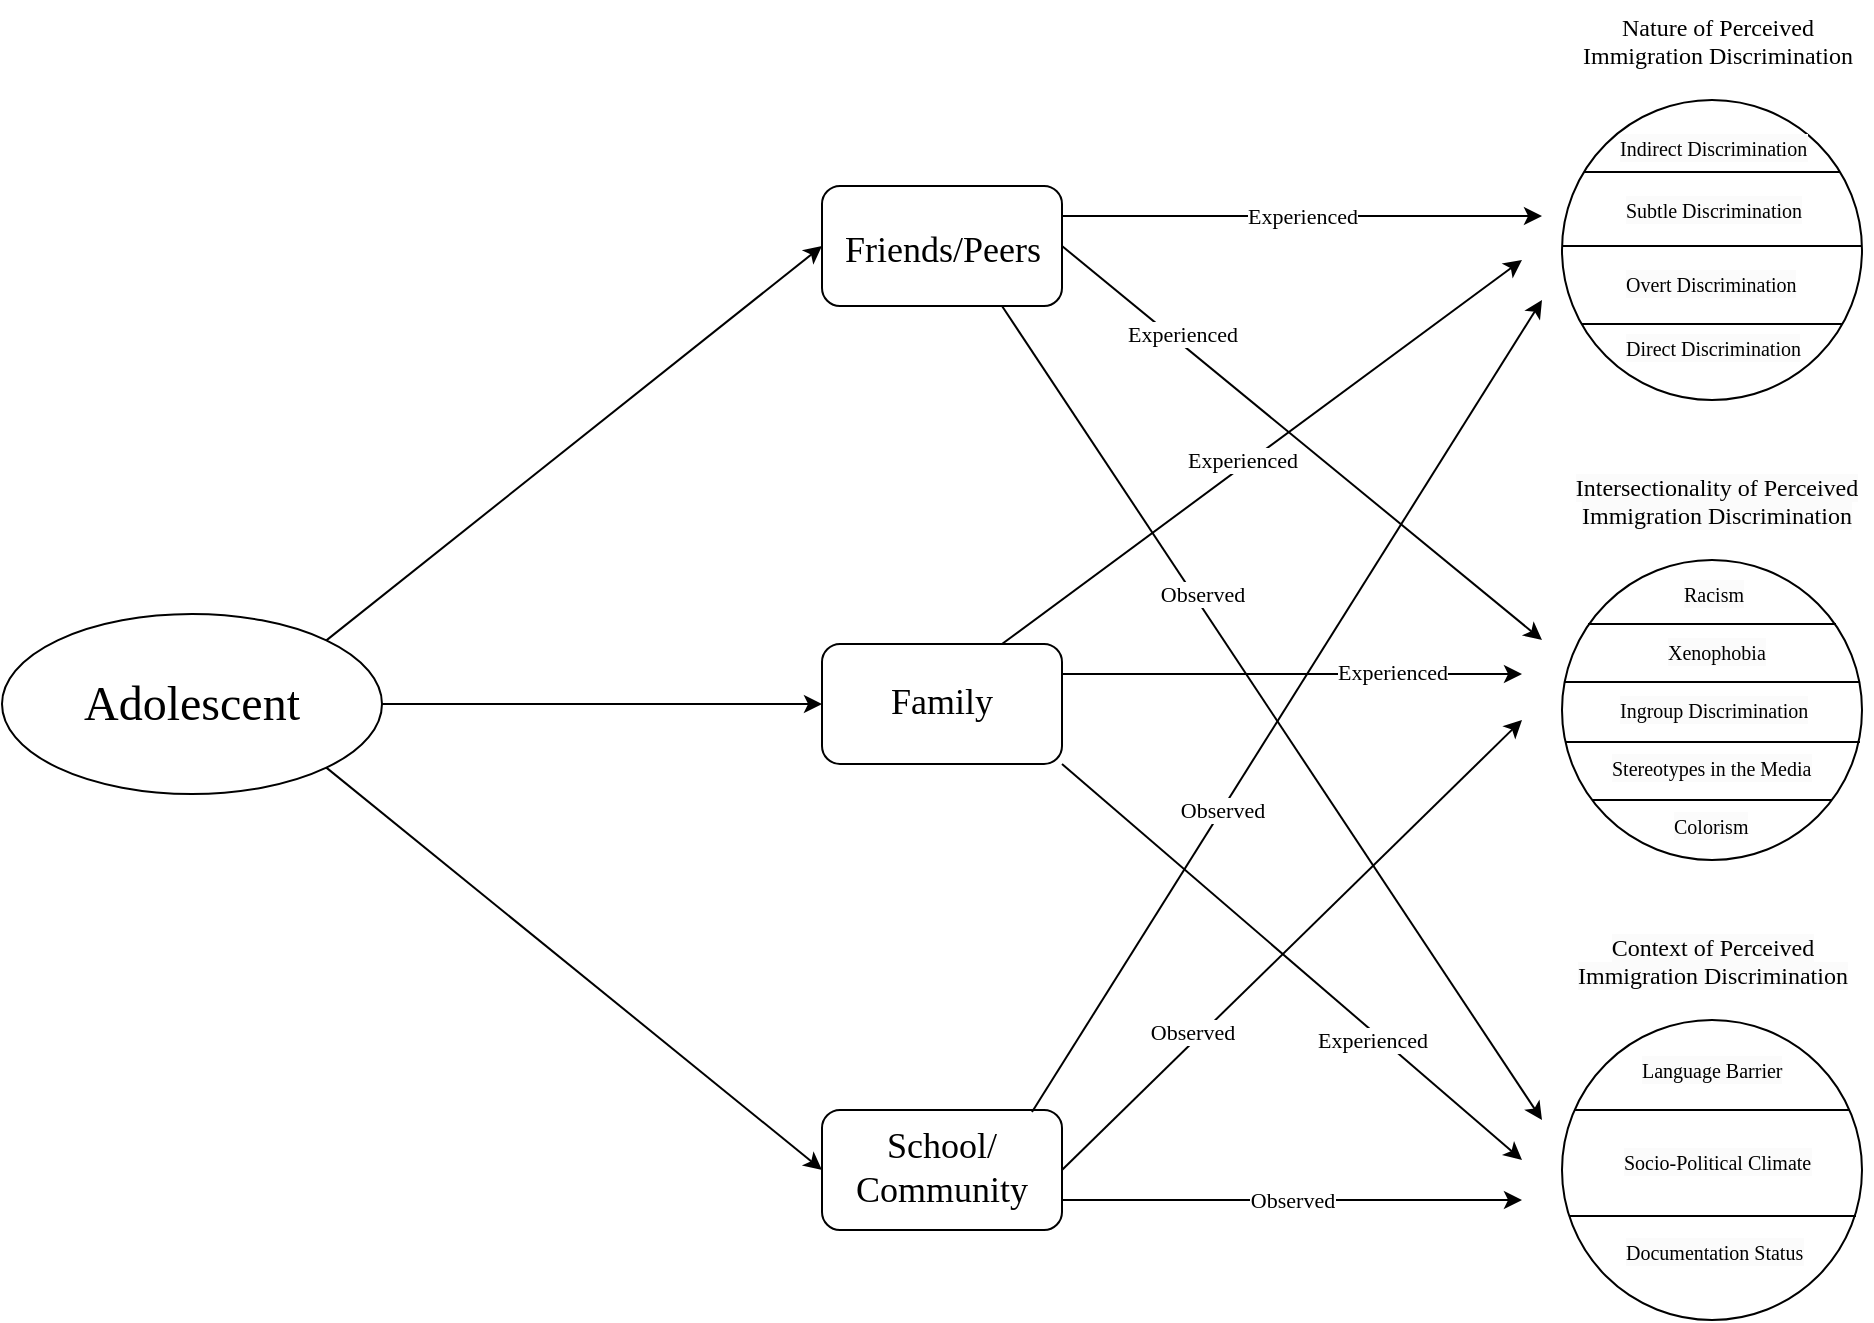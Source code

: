 <mxfile version="24.3.1" type="github">
  <diagram id="C5RBs43oDa-KdzZeNtuy" name="Page-1">
    <mxGraphModel dx="970" dy="733" grid="1" gridSize="10" guides="1" tooltips="1" connect="1" arrows="1" fold="1" page="1" pageScale="1" pageWidth="1169" pageHeight="827" math="0" shadow="0">
      <root>
        <mxCell id="WIyWlLk6GJQsqaUBKTNV-0" />
        <mxCell id="WIyWlLk6GJQsqaUBKTNV-1" parent="WIyWlLk6GJQsqaUBKTNV-0" />
        <mxCell id="qvXcCcMOcqCHaQ6nhoTU-2" value="" style="ellipse;whiteSpace=wrap;html=1;aspect=fixed;" vertex="1" parent="WIyWlLk6GJQsqaUBKTNV-1">
          <mxGeometry x="850" y="100" width="150" height="150" as="geometry" />
        </mxCell>
        <mxCell id="qvXcCcMOcqCHaQ6nhoTU-3" value="" style="ellipse;whiteSpace=wrap;html=1;aspect=fixed;" vertex="1" parent="WIyWlLk6GJQsqaUBKTNV-1">
          <mxGeometry x="850" y="330" width="150" height="150" as="geometry" />
        </mxCell>
        <mxCell id="qvXcCcMOcqCHaQ6nhoTU-4" value="" style="ellipse;whiteSpace=wrap;html=1;aspect=fixed;" vertex="1" parent="WIyWlLk6GJQsqaUBKTNV-1">
          <mxGeometry x="850" y="560" width="150" height="150" as="geometry" />
        </mxCell>
        <mxCell id="qvXcCcMOcqCHaQ6nhoTU-8" value="" style="line;strokeWidth=1;rotatable=0;dashed=0;labelPosition=right;align=left;verticalAlign=middle;spacingTop=0;spacingLeft=6;points=[];portConstraint=eastwest;" vertex="1" parent="WIyWlLk6GJQsqaUBKTNV-1">
          <mxGeometry x="851" y="386" width="148" height="10" as="geometry" />
        </mxCell>
        <mxCell id="qvXcCcMOcqCHaQ6nhoTU-9" value="" style="line;strokeWidth=1;rotatable=0;dashed=0;labelPosition=right;align=left;verticalAlign=middle;spacingTop=0;spacingLeft=6;points=[];portConstraint=eastwest;" vertex="1" parent="WIyWlLk6GJQsqaUBKTNV-1">
          <mxGeometry x="850" y="168" width="150" height="10" as="geometry" />
        </mxCell>
        <mxCell id="qvXcCcMOcqCHaQ6nhoTU-10" value="" style="line;strokeWidth=1;rotatable=0;dashed=0;labelPosition=right;align=left;verticalAlign=middle;spacingTop=0;spacingLeft=6;points=[];portConstraint=eastwest;" vertex="1" parent="WIyWlLk6GJQsqaUBKTNV-1">
          <mxGeometry x="856" y="600" width="138" height="10" as="geometry" />
        </mxCell>
        <mxCell id="qvXcCcMOcqCHaQ6nhoTU-13" value="" style="line;strokeWidth=1;rotatable=0;dashed=0;labelPosition=right;align=left;verticalAlign=middle;spacingTop=0;spacingLeft=6;points=[];portConstraint=eastwest;" vertex="1" parent="WIyWlLk6GJQsqaUBKTNV-1">
          <mxGeometry x="861" y="131" width="128" height="10" as="geometry" />
        </mxCell>
        <mxCell id="qvXcCcMOcqCHaQ6nhoTU-14" value="" style="line;strokeWidth=1;rotatable=0;dashed=0;labelPosition=right;align=left;verticalAlign=middle;spacingTop=0;spacingLeft=6;points=[];portConstraint=eastwest;" vertex="1" parent="WIyWlLk6GJQsqaUBKTNV-1">
          <mxGeometry x="860" y="207" width="130" height="10" as="geometry" />
        </mxCell>
        <mxCell id="qvXcCcMOcqCHaQ6nhoTU-19" value="&lt;span style=&quot;caret-color: rgb(109, 31, 0); font-family: &amp;quot;Times New Roman&amp;quot;; font-style: normal; font-variant-caps: normal; font-weight: 400; letter-spacing: normal; text-align: center; text-indent: 0px; text-transform: none; white-space: nowrap; word-spacing: 0px; -webkit-text-stroke-width: 0px; background-color: rgb(251, 251, 251); text-decoration: none; float: none; display: inline !important;&quot;&gt;&lt;font style=&quot;font-size: 10px;&quot;&gt;Indirect Discrimination&lt;/font&gt;&lt;/span&gt;" style="text;whiteSpace=wrap;html=1;" vertex="1" parent="WIyWlLk6GJQsqaUBKTNV-1">
          <mxGeometry x="877" y="110" width="100" height="28.5" as="geometry" />
        </mxCell>
        <mxCell id="qvXcCcMOcqCHaQ6nhoTU-20" value="&lt;span style=&quot;caret-color: rgb(109, 31, 0); font-family: &amp;quot;Times New Roman&amp;quot;; font-style: normal; font-variant-caps: normal; font-weight: 400; letter-spacing: normal; text-align: center; text-indent: 0px; text-transform: none; white-space: nowrap; word-spacing: 0px; -webkit-text-stroke-width: 0px; background-color: rgb(251, 251, 251); text-decoration: none; float: none; display: inline !important;&quot;&gt;&lt;font style=&quot;font-size: 10px;&quot;&gt;Subtle Discrimination&lt;/font&gt;&lt;/span&gt;" style="text;whiteSpace=wrap;html=1;" vertex="1" parent="WIyWlLk6GJQsqaUBKTNV-1">
          <mxGeometry x="880" y="141" width="100" height="29" as="geometry" />
        </mxCell>
        <mxCell id="qvXcCcMOcqCHaQ6nhoTU-21" value="&lt;span style=&quot;caret-color: rgb(109, 31, 0); font-family: &amp;quot;Times New Roman&amp;quot;; font-style: normal; font-variant-caps: normal; font-weight: 400; letter-spacing: normal; text-align: center; text-indent: 0px; text-transform: none; white-space: nowrap; word-spacing: 0px; -webkit-text-stroke-width: 0px; background-color: rgb(251, 251, 251); text-decoration: none; float: none; display: inline !important;&quot;&gt;&lt;font style=&quot;font-size: 10px;&quot;&gt;Overt Discrimination&lt;/font&gt;&lt;/span&gt;" style="text;whiteSpace=wrap;html=1;" vertex="1" parent="WIyWlLk6GJQsqaUBKTNV-1">
          <mxGeometry x="880" y="178" width="90" height="29" as="geometry" />
        </mxCell>
        <mxCell id="qvXcCcMOcqCHaQ6nhoTU-22" value="&lt;span style=&quot;caret-color: rgb(109, 31, 0); font-family: &amp;quot;Times New Roman&amp;quot;; font-style: normal; font-variant-caps: normal; font-weight: 400; letter-spacing: normal; text-align: center; text-indent: 0px; text-transform: none; white-space: nowrap; word-spacing: 0px; -webkit-text-stroke-width: 0px; background-color: rgb(251, 251, 251); text-decoration: none; float: none; display: inline !important;&quot;&gt;&lt;font style=&quot;font-size: 10px;&quot;&gt;Direct Discrimination&lt;/font&gt;&lt;/span&gt;" style="text;whiteSpace=wrap;html=1;" vertex="1" parent="WIyWlLk6GJQsqaUBKTNV-1">
          <mxGeometry x="880" y="210" width="100" height="29" as="geometry" />
        </mxCell>
        <mxCell id="qvXcCcMOcqCHaQ6nhoTU-24" value="&lt;div style=&quot;&quot;&gt;&lt;span style=&quot;caret-color: rgb(109, 31, 0); white-space: nowrap;&quot;&gt;&lt;font face=&quot;Times New Roman&quot;&gt;Nature of Perceived&lt;/font&gt;&lt;/span&gt;&lt;/div&gt;&lt;div style=&quot;&quot;&gt;&lt;span style=&quot;caret-color: rgb(109, 31, 0); white-space: nowrap;&quot;&gt;&lt;font face=&quot;iyG5pIa7jLHVhFcKRwUP&quot;&gt;Immigration Discrimination&lt;/font&gt;&lt;/span&gt;&lt;/div&gt;" style="text;whiteSpace=wrap;html=1;align=center;" vertex="1" parent="WIyWlLk6GJQsqaUBKTNV-1">
          <mxGeometry x="852.5" y="50" width="150" height="40" as="geometry" />
        </mxCell>
        <mxCell id="qvXcCcMOcqCHaQ6nhoTU-25" value="&lt;span style=&quot;caret-color: rgb(109, 31, 0); font-style: normal; font-variant-caps: normal; font-weight: 400; letter-spacing: normal; text-indent: 0px; text-transform: none; white-space: nowrap; word-spacing: 0px; -webkit-text-stroke-width: 0px; background-color: rgb(251, 251, 251); text-decoration: none; float: none; display: inline !important;&quot;&gt;&lt;font face=&quot;Times New Roman&quot; style=&quot;font-size: 12px;&quot;&gt;Intersectionality of Perceived&lt;/font&gt;&lt;/span&gt;&lt;div&gt;&lt;span style=&quot;caret-color: rgb(109, 31, 0); font-style: normal; font-variant-caps: normal; font-weight: 400; letter-spacing: normal; text-indent: 0px; text-transform: none; white-space: nowrap; word-spacing: 0px; -webkit-text-stroke-width: 0px; background-color: rgb(251, 251, 251); text-decoration: none; float: none; display: inline !important;&quot;&gt;&lt;font face=&quot;Times New Roman&quot; style=&quot;font-size: 12px;&quot;&gt;Immigration Discrimination&lt;/font&gt;&lt;/span&gt;&lt;/div&gt;" style="text;whiteSpace=wrap;html=1;align=center;" vertex="1" parent="WIyWlLk6GJQsqaUBKTNV-1">
          <mxGeometry x="850" y="280" width="155" height="40" as="geometry" />
        </mxCell>
        <mxCell id="qvXcCcMOcqCHaQ6nhoTU-26" value="&lt;span style=&quot;caret-color: rgb(109, 31, 0); font-style: normal; font-variant-caps: normal; font-weight: 400; letter-spacing: normal; text-indent: 0px; text-transform: none; white-space: nowrap; word-spacing: 0px; -webkit-text-stroke-width: 0px; background-color: rgb(251, 251, 251); text-decoration: none; float: none; display: inline !important;&quot;&gt;&lt;font face=&quot;Times New Roman&quot; style=&quot;font-size: 12px;&quot;&gt;Context of Perceived&lt;/font&gt;&lt;/span&gt;&lt;div&gt;&lt;span style=&quot;caret-color: rgb(109, 31, 0); font-style: normal; font-variant-caps: normal; font-weight: 400; letter-spacing: normal; text-indent: 0px; text-transform: none; white-space: nowrap; word-spacing: 0px; -webkit-text-stroke-width: 0px; background-color: rgb(251, 251, 251); text-decoration: none; float: none; display: inline !important;&quot;&gt;&lt;font face=&quot;mbPs-FsZ0iy-7raGBtxC&quot; style=&quot;font-size: 12px;&quot;&gt;Immigration Discrimination&lt;/font&gt;&lt;/span&gt;&lt;/div&gt;" style="text;whiteSpace=wrap;html=1;align=center;" vertex="1" parent="WIyWlLk6GJQsqaUBKTNV-1">
          <mxGeometry x="847.5" y="510" width="155" height="40" as="geometry" />
        </mxCell>
        <mxCell id="qvXcCcMOcqCHaQ6nhoTU-27" value="" style="line;strokeWidth=1;rotatable=0;dashed=0;labelPosition=right;align=left;verticalAlign=middle;spacingTop=0;spacingLeft=6;points=[];portConstraint=eastwest;" vertex="1" parent="WIyWlLk6GJQsqaUBKTNV-1">
          <mxGeometry x="854" y="653" width="143" height="10" as="geometry" />
        </mxCell>
        <mxCell id="qvXcCcMOcqCHaQ6nhoTU-28" value="&lt;span style=&quot;caret-color: rgb(109, 31, 0); font-family: &amp;quot;Times New Roman&amp;quot;; font-style: normal; font-variant-caps: normal; font-weight: 400; letter-spacing: normal; text-align: center; text-indent: 0px; text-transform: none; white-space: nowrap; word-spacing: 0px; -webkit-text-stroke-width: 0px; background-color: rgb(251, 251, 251); text-decoration: none; float: none; display: inline !important;&quot;&gt;&lt;font style=&quot;font-size: 10px;&quot;&gt;Documentation Status&lt;/font&gt;&lt;/span&gt;" style="text;whiteSpace=wrap;html=1;" vertex="1" parent="WIyWlLk6GJQsqaUBKTNV-1">
          <mxGeometry x="880" y="662" width="100" height="29" as="geometry" />
        </mxCell>
        <mxCell id="qvXcCcMOcqCHaQ6nhoTU-29" value="&lt;span style=&quot;caret-color: rgb(109, 31, 0); font-family: &amp;quot;Times New Roman&amp;quot;; font-style: normal; font-variant-caps: normal; font-weight: 400; letter-spacing: normal; text-align: center; text-indent: 0px; text-transform: none; white-space: nowrap; word-spacing: 0px; -webkit-text-stroke-width: 0px; background-color: rgb(251, 251, 251); text-decoration: none; float: none; display: inline !important;&quot;&gt;&lt;font style=&quot;font-size: 10px;&quot;&gt;Socio-Political Climate&lt;/font&gt;&lt;/span&gt;" style="text;whiteSpace=wrap;html=1;" vertex="1" parent="WIyWlLk6GJQsqaUBKTNV-1">
          <mxGeometry x="879" y="617" width="100" height="29" as="geometry" />
        </mxCell>
        <mxCell id="qvXcCcMOcqCHaQ6nhoTU-30" value="&lt;span style=&quot;caret-color: rgb(109, 31, 0); font-family: &amp;quot;Times New Roman&amp;quot;; font-style: normal; font-variant-caps: normal; font-weight: 400; letter-spacing: normal; text-align: center; text-indent: 0px; text-transform: none; white-space: nowrap; word-spacing: 0px; -webkit-text-stroke-width: 0px; background-color: rgb(251, 251, 251); text-decoration: none; float: none; display: inline !important;&quot;&gt;&lt;font style=&quot;font-size: 10px;&quot;&gt;Language Barrier&lt;/font&gt;&lt;/span&gt;" style="text;whiteSpace=wrap;html=1;" vertex="1" parent="WIyWlLk6GJQsqaUBKTNV-1">
          <mxGeometry x="887.5" y="571" width="80" height="29" as="geometry" />
        </mxCell>
        <mxCell id="qvXcCcMOcqCHaQ6nhoTU-31" value="" style="line;strokeWidth=1;rotatable=0;dashed=0;labelPosition=right;align=left;verticalAlign=middle;spacingTop=0;spacingLeft=6;points=[];portConstraint=eastwest;" vertex="1" parent="WIyWlLk6GJQsqaUBKTNV-1">
          <mxGeometry x="863" y="357" width="124" height="10" as="geometry" />
        </mxCell>
        <mxCell id="qvXcCcMOcqCHaQ6nhoTU-32" value="" style="line;strokeWidth=1;rotatable=0;dashed=0;labelPosition=right;align=left;verticalAlign=middle;spacingTop=0;spacingLeft=6;points=[];portConstraint=eastwest;" vertex="1" parent="WIyWlLk6GJQsqaUBKTNV-1">
          <mxGeometry x="852" y="416" width="147" height="10" as="geometry" />
        </mxCell>
        <mxCell id="qvXcCcMOcqCHaQ6nhoTU-33" value="" style="line;strokeWidth=1;rotatable=0;dashed=0;labelPosition=right;align=left;verticalAlign=middle;spacingTop=0;spacingLeft=6;points=[];portConstraint=eastwest;" vertex="1" parent="WIyWlLk6GJQsqaUBKTNV-1">
          <mxGeometry x="865" y="445" width="120" height="10" as="geometry" />
        </mxCell>
        <mxCell id="qvXcCcMOcqCHaQ6nhoTU-34" value="&lt;span style=&quot;caret-color: rgb(109, 31, 0); font-family: &amp;quot;Times New Roman&amp;quot;; font-style: normal; font-variant-caps: normal; font-weight: 400; letter-spacing: normal; text-align: center; text-indent: 0px; text-transform: none; white-space: nowrap; word-spacing: 0px; -webkit-text-stroke-width: 0px; background-color: rgb(251, 251, 251); text-decoration: none; float: none; display: inline !important;&quot;&gt;&lt;font style=&quot;font-size: 10px;&quot;&gt;Racism&lt;/font&gt;&lt;/span&gt;" style="text;whiteSpace=wrap;html=1;" vertex="1" parent="WIyWlLk6GJQsqaUBKTNV-1">
          <mxGeometry x="909" y="333" width="42.5" height="29" as="geometry" />
        </mxCell>
        <mxCell id="qvXcCcMOcqCHaQ6nhoTU-35" value="&lt;span style=&quot;caret-color: rgb(109, 31, 0); font-family: &amp;quot;Times New Roman&amp;quot;; font-style: normal; font-variant-caps: normal; font-weight: 400; letter-spacing: normal; text-align: center; text-indent: 0px; text-transform: none; white-space: nowrap; word-spacing: 0px; -webkit-text-stroke-width: 0px; background-color: rgb(251, 251, 251); text-decoration: none; float: none; display: inline !important;&quot;&gt;&lt;font style=&quot;font-size: 10px;&quot;&gt;Colorism&lt;/font&gt;&lt;/span&gt;" style="text;whiteSpace=wrap;html=1;" vertex="1" parent="WIyWlLk6GJQsqaUBKTNV-1">
          <mxGeometry x="903.75" y="448.5" width="42.5" height="29" as="geometry" />
        </mxCell>
        <mxCell id="qvXcCcMOcqCHaQ6nhoTU-36" value="&lt;span style=&quot;caret-color: rgb(109, 31, 0); font-family: &amp;quot;Times New Roman&amp;quot;; font-style: normal; font-variant-caps: normal; font-weight: 400; letter-spacing: normal; text-align: center; text-indent: 0px; text-transform: none; white-space: nowrap; word-spacing: 0px; -webkit-text-stroke-width: 0px; background-color: rgb(251, 251, 251); text-decoration: none; float: none; display: inline !important;&quot;&gt;&lt;font style=&quot;font-size: 10px;&quot;&gt;Xenophobia&lt;/font&gt;&lt;/span&gt;" style="text;whiteSpace=wrap;html=1;" vertex="1" parent="WIyWlLk6GJQsqaUBKTNV-1">
          <mxGeometry x="901" y="362" width="42.5" height="29" as="geometry" />
        </mxCell>
        <mxCell id="qvXcCcMOcqCHaQ6nhoTU-37" value="&lt;span style=&quot;caret-color: rgb(109, 31, 0); font-family: &amp;quot;Times New Roman&amp;quot;; font-style: normal; font-variant-caps: normal; font-weight: 400; letter-spacing: normal; text-align: center; text-indent: 0px; text-transform: none; white-space: nowrap; word-spacing: 0px; -webkit-text-stroke-width: 0px; background-color: rgb(251, 251, 251); text-decoration: none; float: none; display: inline !important;&quot;&gt;&lt;font style=&quot;font-size: 10px;&quot;&gt;Ingroup Discrimination&lt;/font&gt;&lt;/span&gt;" style="text;whiteSpace=wrap;html=1;" vertex="1" parent="WIyWlLk6GJQsqaUBKTNV-1">
          <mxGeometry x="877" y="390.5" width="106.25" height="29" as="geometry" />
        </mxCell>
        <mxCell id="qvXcCcMOcqCHaQ6nhoTU-38" value="&lt;span style=&quot;caret-color: rgb(109, 31, 0); font-family: &amp;quot;Times New Roman&amp;quot;; font-style: normal; font-variant-caps: normal; font-weight: 400; letter-spacing: normal; text-align: center; text-indent: 0px; text-transform: none; white-space: nowrap; word-spacing: 0px; -webkit-text-stroke-width: 0px; background-color: rgb(251, 251, 251); text-decoration: none; float: none; display: inline !important;&quot;&gt;&lt;font style=&quot;font-size: 10px;&quot;&gt;Stereotypes in the Media&lt;/font&gt;&lt;/span&gt;" style="text;whiteSpace=wrap;html=1;" vertex="1" parent="WIyWlLk6GJQsqaUBKTNV-1">
          <mxGeometry x="873" y="419.5" width="111.12" height="29" as="geometry" />
        </mxCell>
        <mxCell id="qvXcCcMOcqCHaQ6nhoTU-40" value="" style="rounded=1;whiteSpace=wrap;html=1;" vertex="1" parent="WIyWlLk6GJQsqaUBKTNV-1">
          <mxGeometry x="480" y="143" width="120" height="60" as="geometry" />
        </mxCell>
        <mxCell id="qvXcCcMOcqCHaQ6nhoTU-41" value="" style="rounded=1;whiteSpace=wrap;html=1;" vertex="1" parent="WIyWlLk6GJQsqaUBKTNV-1">
          <mxGeometry x="480" y="372" width="120" height="60" as="geometry" />
        </mxCell>
        <mxCell id="qvXcCcMOcqCHaQ6nhoTU-42" value="" style="rounded=1;whiteSpace=wrap;html=1;" vertex="1" parent="WIyWlLk6GJQsqaUBKTNV-1">
          <mxGeometry x="480" y="605" width="120" height="60" as="geometry" />
        </mxCell>
        <mxCell id="qvXcCcMOcqCHaQ6nhoTU-46" value="&lt;font style=&quot;font-size: 18px;&quot; face=&quot;Times New Roman&quot;&gt;&lt;span style=&quot;caret-color: rgb(109, 31, 0); text-wrap-mode: nowrap;&quot;&gt;Family&lt;/span&gt;&lt;/font&gt;" style="text;whiteSpace=wrap;html=1;align=center;rotation=0;" vertex="1" parent="WIyWlLk6GJQsqaUBKTNV-1">
          <mxGeometry x="495" y="384" width="90" height="29.5" as="geometry" />
        </mxCell>
        <mxCell id="qvXcCcMOcqCHaQ6nhoTU-47" value="&lt;font style=&quot;font-size: 18px;&quot; face=&quot;Times New Roman&quot;&gt;&lt;span style=&quot;caret-color: rgb(109, 31, 0); text-wrap-mode: nowrap;&quot;&gt;Friends/Peers&lt;/span&gt;&lt;/font&gt;" style="text;whiteSpace=wrap;html=1;align=center;" vertex="1" parent="WIyWlLk6GJQsqaUBKTNV-1">
          <mxGeometry x="482.5" y="158.25" width="115" height="29.5" as="geometry" />
        </mxCell>
        <mxCell id="qvXcCcMOcqCHaQ6nhoTU-48" value="&lt;font style=&quot;font-size: 18px;&quot; face=&quot;Times New Roman&quot;&gt;&lt;span style=&quot;caret-color: rgb(109, 31, 0); text-wrap-mode: nowrap;&quot;&gt;School/&lt;/span&gt;&lt;/font&gt;&lt;div&gt;&lt;font style=&quot;font-size: 18px;&quot; face=&quot;Times New Roman&quot;&gt;&lt;span style=&quot;caret-color: rgb(109, 31, 0); text-wrap-mode: nowrap;&quot;&gt;Community&lt;/span&gt;&lt;/font&gt;&lt;/div&gt;" style="text;whiteSpace=wrap;html=1;align=center;" vertex="1" parent="WIyWlLk6GJQsqaUBKTNV-1">
          <mxGeometry x="495" y="606" width="90" height="63.5" as="geometry" />
        </mxCell>
        <mxCell id="qvXcCcMOcqCHaQ6nhoTU-86" value="&lt;font style=&quot;font-size: 24px;&quot; face=&quot;Times New Roman&quot;&gt;Adolescent&lt;/font&gt;" style="ellipse;whiteSpace=wrap;html=1;align=center;newEdgeStyle={&quot;edgeStyle&quot;:&quot;entityRelationEdgeStyle&quot;,&quot;startArrow&quot;:&quot;none&quot;,&quot;endArrow&quot;:&quot;none&quot;,&quot;segment&quot;:10,&quot;curved&quot;:1,&quot;sourcePerimeterSpacing&quot;:0,&quot;targetPerimeterSpacing&quot;:0};treeFolding=1;treeMoving=1;" vertex="1" parent="WIyWlLk6GJQsqaUBKTNV-1">
          <mxGeometry x="70" y="357" width="190" height="90" as="geometry" />
        </mxCell>
        <mxCell id="qvXcCcMOcqCHaQ6nhoTU-97" value="" style="endArrow=classic;html=1;rounded=0;exitX=1;exitY=0;exitDx=0;exitDy=0;entryX=0;entryY=0.5;entryDx=0;entryDy=0;" edge="1" parent="WIyWlLk6GJQsqaUBKTNV-1" source="qvXcCcMOcqCHaQ6nhoTU-86" target="qvXcCcMOcqCHaQ6nhoTU-40">
          <mxGeometry width="50" height="50" relative="1" as="geometry">
            <mxPoint x="660" y="510" as="sourcePoint" />
            <mxPoint x="710" y="460" as="targetPoint" />
          </mxGeometry>
        </mxCell>
        <mxCell id="qvXcCcMOcqCHaQ6nhoTU-98" value="" style="endArrow=classic;html=1;rounded=0;exitX=1;exitY=0.5;exitDx=0;exitDy=0;entryX=0;entryY=0.5;entryDx=0;entryDy=0;" edge="1" parent="WIyWlLk6GJQsqaUBKTNV-1" source="qvXcCcMOcqCHaQ6nhoTU-86" target="qvXcCcMOcqCHaQ6nhoTU-41">
          <mxGeometry width="50" height="50" relative="1" as="geometry">
            <mxPoint x="660" y="510" as="sourcePoint" />
            <mxPoint x="710" y="460" as="targetPoint" />
          </mxGeometry>
        </mxCell>
        <mxCell id="qvXcCcMOcqCHaQ6nhoTU-99" value="" style="endArrow=classic;html=1;rounded=0;exitX=1;exitY=1;exitDx=0;exitDy=0;entryX=0;entryY=0.5;entryDx=0;entryDy=0;" edge="1" parent="WIyWlLk6GJQsqaUBKTNV-1" source="qvXcCcMOcqCHaQ6nhoTU-86" target="qvXcCcMOcqCHaQ6nhoTU-42">
          <mxGeometry width="50" height="50" relative="1" as="geometry">
            <mxPoint x="470" y="500" as="sourcePoint" />
            <mxPoint x="520" y="450" as="targetPoint" />
          </mxGeometry>
        </mxCell>
        <mxCell id="qvXcCcMOcqCHaQ6nhoTU-102" value="" style="endArrow=classic;html=1;rounded=0;exitX=1;exitY=0.25;exitDx=0;exitDy=0;" edge="1" parent="WIyWlLk6GJQsqaUBKTNV-1" source="qvXcCcMOcqCHaQ6nhoTU-40">
          <mxGeometry relative="1" as="geometry">
            <mxPoint x="610" y="153" as="sourcePoint" />
            <mxPoint x="840" y="158" as="targetPoint" />
          </mxGeometry>
        </mxCell>
        <mxCell id="qvXcCcMOcqCHaQ6nhoTU-103" value="&lt;font face=&quot;Times New Roman&quot;&gt;Experienced&lt;/font&gt;" style="edgeLabel;resizable=0;html=1;;align=center;verticalAlign=middle;" connectable="0" vertex="1" parent="qvXcCcMOcqCHaQ6nhoTU-102">
          <mxGeometry relative="1" as="geometry" />
        </mxCell>
        <mxCell id="qvXcCcMOcqCHaQ6nhoTU-110" value="" style="endArrow=classic;html=1;rounded=0;exitX=0.75;exitY=0;exitDx=0;exitDy=0;" edge="1" parent="WIyWlLk6GJQsqaUBKTNV-1" source="qvXcCcMOcqCHaQ6nhoTU-41">
          <mxGeometry relative="1" as="geometry">
            <mxPoint x="660" y="280" as="sourcePoint" />
            <mxPoint x="830" y="180" as="targetPoint" />
          </mxGeometry>
        </mxCell>
        <mxCell id="qvXcCcMOcqCHaQ6nhoTU-111" value="&lt;font face=&quot;Times New Roman&quot;&gt;Experienced&lt;/font&gt;" style="edgeLabel;resizable=0;html=1;;align=center;verticalAlign=middle;" connectable="0" vertex="1" parent="qvXcCcMOcqCHaQ6nhoTU-110">
          <mxGeometry relative="1" as="geometry">
            <mxPoint x="-10" y="4" as="offset" />
          </mxGeometry>
        </mxCell>
        <mxCell id="qvXcCcMOcqCHaQ6nhoTU-112" value="" style="endArrow=classic;html=1;rounded=0;exitX=1;exitY=0;exitDx=0;exitDy=0;" edge="1" parent="WIyWlLk6GJQsqaUBKTNV-1" source="qvXcCcMOcqCHaQ6nhoTU-48">
          <mxGeometry relative="1" as="geometry">
            <mxPoint x="660" y="410" as="sourcePoint" />
            <mxPoint x="840" y="200" as="targetPoint" />
          </mxGeometry>
        </mxCell>
        <mxCell id="qvXcCcMOcqCHaQ6nhoTU-113" value="&lt;font face=&quot;Times New Roman&quot;&gt;Observed&lt;/font&gt;" style="edgeLabel;resizable=0;html=1;;align=center;verticalAlign=middle;" connectable="0" vertex="1" parent="qvXcCcMOcqCHaQ6nhoTU-112">
          <mxGeometry relative="1" as="geometry">
            <mxPoint x="-33" y="52" as="offset" />
          </mxGeometry>
        </mxCell>
        <mxCell id="qvXcCcMOcqCHaQ6nhoTU-115" value="" style="endArrow=classic;html=1;rounded=0;exitX=1;exitY=0.5;exitDx=0;exitDy=0;" edge="1" parent="WIyWlLk6GJQsqaUBKTNV-1" source="qvXcCcMOcqCHaQ6nhoTU-42">
          <mxGeometry relative="1" as="geometry">
            <mxPoint x="595" y="616" as="sourcePoint" />
            <mxPoint x="830" y="410" as="targetPoint" />
          </mxGeometry>
        </mxCell>
        <mxCell id="qvXcCcMOcqCHaQ6nhoTU-116" value="&lt;font face=&quot;Times New Roman&quot;&gt;Observed&lt;/font&gt;" style="edgeLabel;resizable=0;html=1;;align=center;verticalAlign=middle;" connectable="0" vertex="1" parent="qvXcCcMOcqCHaQ6nhoTU-115">
          <mxGeometry relative="1" as="geometry">
            <mxPoint x="-50" y="43" as="offset" />
          </mxGeometry>
        </mxCell>
        <mxCell id="qvXcCcMOcqCHaQ6nhoTU-117" value="" style="endArrow=classic;html=1;rounded=0;exitX=1;exitY=0.5;exitDx=0;exitDy=0;" edge="1" parent="WIyWlLk6GJQsqaUBKTNV-1" source="qvXcCcMOcqCHaQ6nhoTU-40">
          <mxGeometry relative="1" as="geometry">
            <mxPoint x="610" y="168" as="sourcePoint" />
            <mxPoint x="840" y="370" as="targetPoint" />
          </mxGeometry>
        </mxCell>
        <mxCell id="qvXcCcMOcqCHaQ6nhoTU-118" value="&lt;font face=&quot;Times New Roman&quot;&gt;Experienced&lt;/font&gt;" style="edgeLabel;resizable=0;html=1;;align=center;verticalAlign=middle;" connectable="0" vertex="1" parent="qvXcCcMOcqCHaQ6nhoTU-117">
          <mxGeometry relative="1" as="geometry">
            <mxPoint x="-60" y="-55" as="offset" />
          </mxGeometry>
        </mxCell>
        <mxCell id="qvXcCcMOcqCHaQ6nhoTU-119" value="" style="endArrow=classic;html=1;rounded=0;exitX=1;exitY=0.25;exitDx=0;exitDy=0;" edge="1" parent="WIyWlLk6GJQsqaUBKTNV-1" source="qvXcCcMOcqCHaQ6nhoTU-41">
          <mxGeometry relative="1" as="geometry">
            <mxPoint x="620" y="178" as="sourcePoint" />
            <mxPoint x="830" y="387" as="targetPoint" />
          </mxGeometry>
        </mxCell>
        <mxCell id="qvXcCcMOcqCHaQ6nhoTU-120" value="&lt;font face=&quot;Times New Roman&quot;&gt;Experienced&lt;/font&gt;" style="edgeLabel;resizable=0;html=1;;align=center;verticalAlign=middle;" connectable="0" vertex="1" parent="qvXcCcMOcqCHaQ6nhoTU-119">
          <mxGeometry relative="1" as="geometry">
            <mxPoint x="50" y="-1" as="offset" />
          </mxGeometry>
        </mxCell>
        <mxCell id="qvXcCcMOcqCHaQ6nhoTU-123" value="" style="endArrow=classic;html=1;rounded=0;exitX=0.75;exitY=1;exitDx=0;exitDy=0;" edge="1" parent="WIyWlLk6GJQsqaUBKTNV-1" source="qvXcCcMOcqCHaQ6nhoTU-40">
          <mxGeometry relative="1" as="geometry">
            <mxPoint x="610" y="183" as="sourcePoint" />
            <mxPoint x="840" y="610" as="targetPoint" />
          </mxGeometry>
        </mxCell>
        <mxCell id="qvXcCcMOcqCHaQ6nhoTU-124" value="&lt;font face=&quot;Times New Roman&quot;&gt;Observed&lt;/font&gt;" style="edgeLabel;resizable=0;html=1;;align=center;verticalAlign=middle;" connectable="0" vertex="1" parent="qvXcCcMOcqCHaQ6nhoTU-123">
          <mxGeometry relative="1" as="geometry">
            <mxPoint x="-35" y="-60" as="offset" />
          </mxGeometry>
        </mxCell>
        <mxCell id="qvXcCcMOcqCHaQ6nhoTU-125" value="" style="endArrow=classic;html=1;rounded=0;exitX=1;exitY=1;exitDx=0;exitDy=0;" edge="1" parent="WIyWlLk6GJQsqaUBKTNV-1" source="qvXcCcMOcqCHaQ6nhoTU-41">
          <mxGeometry relative="1" as="geometry">
            <mxPoint x="610" y="397" as="sourcePoint" />
            <mxPoint x="830" y="630" as="targetPoint" />
          </mxGeometry>
        </mxCell>
        <mxCell id="qvXcCcMOcqCHaQ6nhoTU-126" value="&lt;font face=&quot;Times New Roman&quot;&gt;Experienced&lt;/font&gt;" style="edgeLabel;resizable=0;html=1;;align=center;verticalAlign=middle;" connectable="0" vertex="1" parent="qvXcCcMOcqCHaQ6nhoTU-125">
          <mxGeometry relative="1" as="geometry">
            <mxPoint x="40" y="39" as="offset" />
          </mxGeometry>
        </mxCell>
        <mxCell id="qvXcCcMOcqCHaQ6nhoTU-127" value="" style="endArrow=classic;html=1;rounded=0;exitX=1;exitY=0.75;exitDx=0;exitDy=0;" edge="1" parent="WIyWlLk6GJQsqaUBKTNV-1" source="qvXcCcMOcqCHaQ6nhoTU-42">
          <mxGeometry relative="1" as="geometry">
            <mxPoint x="610" y="630" as="sourcePoint" />
            <mxPoint x="830" y="650" as="targetPoint" />
          </mxGeometry>
        </mxCell>
        <mxCell id="qvXcCcMOcqCHaQ6nhoTU-128" value="&lt;font face=&quot;Times New Roman&quot;&gt;Observed&lt;/font&gt;" style="edgeLabel;resizable=0;html=1;;align=center;verticalAlign=middle;" connectable="0" vertex="1" parent="qvXcCcMOcqCHaQ6nhoTU-127">
          <mxGeometry relative="1" as="geometry" />
        </mxCell>
      </root>
    </mxGraphModel>
  </diagram>
</mxfile>
